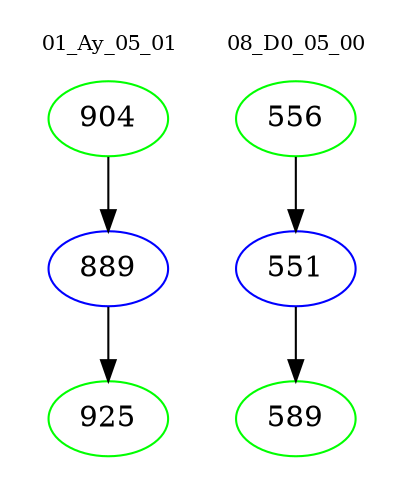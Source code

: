 digraph{
subgraph cluster_0 {
color = white
label = "01_Ay_05_01";
fontsize=10;
T0_904 [label="904", color="green"]
T0_904 -> T0_889 [color="black"]
T0_889 [label="889", color="blue"]
T0_889 -> T0_925 [color="black"]
T0_925 [label="925", color="green"]
}
subgraph cluster_1 {
color = white
label = "08_D0_05_00";
fontsize=10;
T1_556 [label="556", color="green"]
T1_556 -> T1_551 [color="black"]
T1_551 [label="551", color="blue"]
T1_551 -> T1_589 [color="black"]
T1_589 [label="589", color="green"]
}
}
